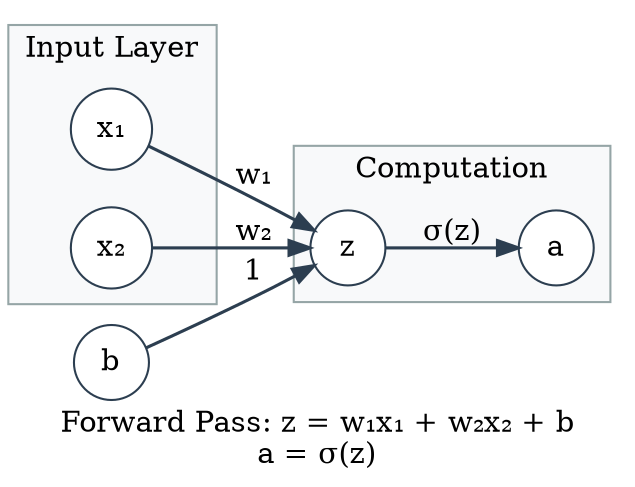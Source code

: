 digraph simple_forward {
    rankdir=LR;
    bgcolor="#ffffff";
    
    // Node styling
    node [shape=circle, style=filled, color="#2c3e50", fillcolor=white];
    edge [color="#2c3e50", penwidth=1.5];

    // Input layer
    subgraph cluster_input {
        label="Input Layer";
        style=filled;
        color="#95a5a6";
        fillcolor="#f8f9fa";
        x1 [label="x₁"];
        x2 [label="x₂"];
    }

    // Hidden computation
    subgraph cluster_hidden {
        label="Computation";
        style=filled;
        color="#95a5a6";
        fillcolor="#f8f9fa";
        z [label="z"];
        a [label="a"];
    }

    // Bias node
    b [label="b"];

    // Forward connections
    x1 -> z [label="w₁"];
    x2 -> z [label="w₂"];
    b -> z [label="1"];
    z -> a [label="σ(z)"];

    // Add a label
    label = "Forward Pass: z = w₁x₁ + w₂x₂ + b\na = σ(z)";
    labelloc = "b";
}
